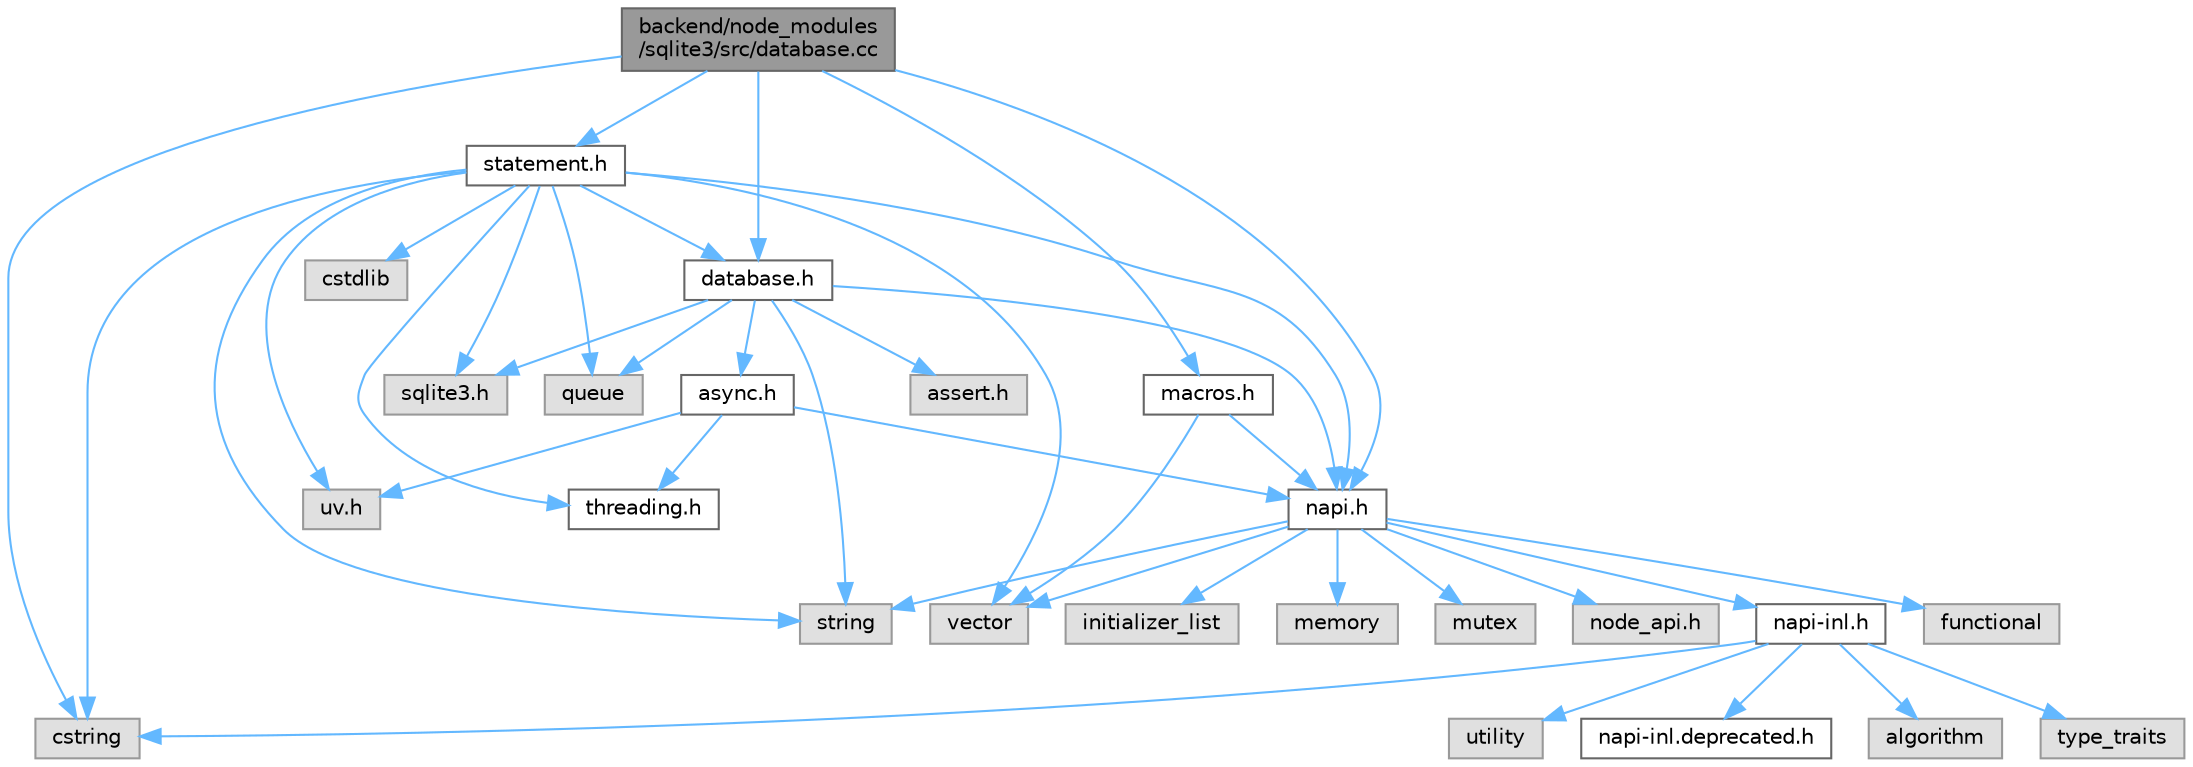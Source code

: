 digraph "backend/node_modules/sqlite3/src/database.cc"
{
 // LATEX_PDF_SIZE
  bgcolor="transparent";
  edge [fontname=Helvetica,fontsize=10,labelfontname=Helvetica,labelfontsize=10];
  node [fontname=Helvetica,fontsize=10,shape=box,height=0.2,width=0.4];
  Node1 [id="Node000001",label="backend/node_modules\l/sqlite3/src/database.cc",height=0.2,width=0.4,color="gray40", fillcolor="grey60", style="filled", fontcolor="black",tooltip=" "];
  Node1 -> Node2 [id="edge79_Node000001_Node000002",color="steelblue1",style="solid",tooltip=" "];
  Node2 [id="Node000002",label="cstring",height=0.2,width=0.4,color="grey60", fillcolor="#E0E0E0", style="filled",tooltip=" "];
  Node1 -> Node3 [id="edge80_Node000001_Node000003",color="steelblue1",style="solid",tooltip=" "];
  Node3 [id="Node000003",label="napi.h",height=0.2,width=0.4,color="grey40", fillcolor="white", style="filled",URL="$napi_8h.html",tooltip=" "];
  Node3 -> Node4 [id="edge81_Node000003_Node000004",color="steelblue1",style="solid",tooltip=" "];
  Node4 [id="Node000004",label="node_api.h",height=0.2,width=0.4,color="grey60", fillcolor="#E0E0E0", style="filled",tooltip=" "];
  Node3 -> Node5 [id="edge82_Node000003_Node000005",color="steelblue1",style="solid",tooltip=" "];
  Node5 [id="Node000005",label="functional",height=0.2,width=0.4,color="grey60", fillcolor="#E0E0E0", style="filled",tooltip=" "];
  Node3 -> Node6 [id="edge83_Node000003_Node000006",color="steelblue1",style="solid",tooltip=" "];
  Node6 [id="Node000006",label="initializer_list",height=0.2,width=0.4,color="grey60", fillcolor="#E0E0E0", style="filled",tooltip=" "];
  Node3 -> Node7 [id="edge84_Node000003_Node000007",color="steelblue1",style="solid",tooltip=" "];
  Node7 [id="Node000007",label="memory",height=0.2,width=0.4,color="grey60", fillcolor="#E0E0E0", style="filled",tooltip=" "];
  Node3 -> Node8 [id="edge85_Node000003_Node000008",color="steelblue1",style="solid",tooltip=" "];
  Node8 [id="Node000008",label="mutex",height=0.2,width=0.4,color="grey60", fillcolor="#E0E0E0", style="filled",tooltip=" "];
  Node3 -> Node9 [id="edge86_Node000003_Node000009",color="steelblue1",style="solid",tooltip=" "];
  Node9 [id="Node000009",label="string",height=0.2,width=0.4,color="grey60", fillcolor="#E0E0E0", style="filled",tooltip=" "];
  Node3 -> Node10 [id="edge87_Node000003_Node000010",color="steelblue1",style="solid",tooltip=" "];
  Node10 [id="Node000010",label="vector",height=0.2,width=0.4,color="grey60", fillcolor="#E0E0E0", style="filled",tooltip=" "];
  Node3 -> Node11 [id="edge88_Node000003_Node000011",color="steelblue1",style="solid",tooltip=" "];
  Node11 [id="Node000011",label="napi-inl.h",height=0.2,width=0.4,color="grey40", fillcolor="white", style="filled",URL="$napi-inl_8h.html",tooltip=" "];
  Node11 -> Node12 [id="edge89_Node000011_Node000012",color="steelblue1",style="solid",tooltip=" "];
  Node12 [id="Node000012",label="algorithm",height=0.2,width=0.4,color="grey60", fillcolor="#E0E0E0", style="filled",tooltip=" "];
  Node11 -> Node2 [id="edge90_Node000011_Node000002",color="steelblue1",style="solid",tooltip=" "];
  Node11 -> Node13 [id="edge91_Node000011_Node000013",color="steelblue1",style="solid",tooltip=" "];
  Node13 [id="Node000013",label="type_traits",height=0.2,width=0.4,color="grey60", fillcolor="#E0E0E0", style="filled",tooltip=" "];
  Node11 -> Node14 [id="edge92_Node000011_Node000014",color="steelblue1",style="solid",tooltip=" "];
  Node14 [id="Node000014",label="utility",height=0.2,width=0.4,color="grey60", fillcolor="#E0E0E0", style="filled",tooltip=" "];
  Node11 -> Node15 [id="edge93_Node000011_Node000015",color="steelblue1",style="solid",tooltip=" "];
  Node15 [id="Node000015",label="napi-inl.deprecated.h",height=0.2,width=0.4,color="grey40", fillcolor="white", style="filled",URL="$napi-inl_8deprecated_8h.html",tooltip=" "];
  Node1 -> Node16 [id="edge94_Node000001_Node000016",color="steelblue1",style="solid",tooltip=" "];
  Node16 [id="Node000016",label="macros.h",height=0.2,width=0.4,color="grey40", fillcolor="white", style="filled",URL="$macros_8h.html",tooltip=" "];
  Node16 -> Node10 [id="edge95_Node000016_Node000010",color="steelblue1",style="solid",tooltip=" "];
  Node16 -> Node3 [id="edge96_Node000016_Node000003",color="steelblue1",style="solid",tooltip=" "];
  Node1 -> Node17 [id="edge97_Node000001_Node000017",color="steelblue1",style="solid",tooltip=" "];
  Node17 [id="Node000017",label="database.h",height=0.2,width=0.4,color="grey40", fillcolor="white", style="filled",URL="$backend_2node__modules_2sqlite3_2src_2database_8h.html",tooltip=" "];
  Node17 -> Node18 [id="edge98_Node000017_Node000018",color="steelblue1",style="solid",tooltip=" "];
  Node18 [id="Node000018",label="assert.h",height=0.2,width=0.4,color="grey60", fillcolor="#E0E0E0", style="filled",tooltip=" "];
  Node17 -> Node9 [id="edge99_Node000017_Node000009",color="steelblue1",style="solid",tooltip=" "];
  Node17 -> Node19 [id="edge100_Node000017_Node000019",color="steelblue1",style="solid",tooltip=" "];
  Node19 [id="Node000019",label="queue",height=0.2,width=0.4,color="grey60", fillcolor="#E0E0E0", style="filled",tooltip=" "];
  Node17 -> Node20 [id="edge101_Node000017_Node000020",color="steelblue1",style="solid",tooltip=" "];
  Node20 [id="Node000020",label="sqlite3.h",height=0.2,width=0.4,color="grey60", fillcolor="#E0E0E0", style="filled",tooltip=" "];
  Node17 -> Node3 [id="edge102_Node000017_Node000003",color="steelblue1",style="solid",tooltip=" "];
  Node17 -> Node21 [id="edge103_Node000017_Node000021",color="steelblue1",style="solid",tooltip=" "];
  Node21 [id="Node000021",label="async.h",height=0.2,width=0.4,color="grey40", fillcolor="white", style="filled",URL="$async_8h.html",tooltip=" "];
  Node21 -> Node3 [id="edge104_Node000021_Node000003",color="steelblue1",style="solid",tooltip=" "];
  Node21 -> Node22 [id="edge105_Node000021_Node000022",color="steelblue1",style="solid",tooltip=" "];
  Node22 [id="Node000022",label="uv.h",height=0.2,width=0.4,color="grey60", fillcolor="#E0E0E0", style="filled",tooltip=" "];
  Node21 -> Node23 [id="edge106_Node000021_Node000023",color="steelblue1",style="solid",tooltip=" "];
  Node23 [id="Node000023",label="threading.h",height=0.2,width=0.4,color="grey40", fillcolor="white", style="filled",URL="$threading_8h.html",tooltip=" "];
  Node1 -> Node24 [id="edge107_Node000001_Node000024",color="steelblue1",style="solid",tooltip=" "];
  Node24 [id="Node000024",label="statement.h",height=0.2,width=0.4,color="grey40", fillcolor="white", style="filled",URL="$statement_8h.html",tooltip=" "];
  Node24 -> Node25 [id="edge108_Node000024_Node000025",color="steelblue1",style="solid",tooltip=" "];
  Node25 [id="Node000025",label="cstdlib",height=0.2,width=0.4,color="grey60", fillcolor="#E0E0E0", style="filled",tooltip=" "];
  Node24 -> Node2 [id="edge109_Node000024_Node000002",color="steelblue1",style="solid",tooltip=" "];
  Node24 -> Node9 [id="edge110_Node000024_Node000009",color="steelblue1",style="solid",tooltip=" "];
  Node24 -> Node19 [id="edge111_Node000024_Node000019",color="steelblue1",style="solid",tooltip=" "];
  Node24 -> Node10 [id="edge112_Node000024_Node000010",color="steelblue1",style="solid",tooltip=" "];
  Node24 -> Node20 [id="edge113_Node000024_Node000020",color="steelblue1",style="solid",tooltip=" "];
  Node24 -> Node3 [id="edge114_Node000024_Node000003",color="steelblue1",style="solid",tooltip=" "];
  Node24 -> Node22 [id="edge115_Node000024_Node000022",color="steelblue1",style="solid",tooltip=" "];
  Node24 -> Node17 [id="edge116_Node000024_Node000017",color="steelblue1",style="solid",tooltip=" "];
  Node24 -> Node23 [id="edge117_Node000024_Node000023",color="steelblue1",style="solid",tooltip=" "];
}
